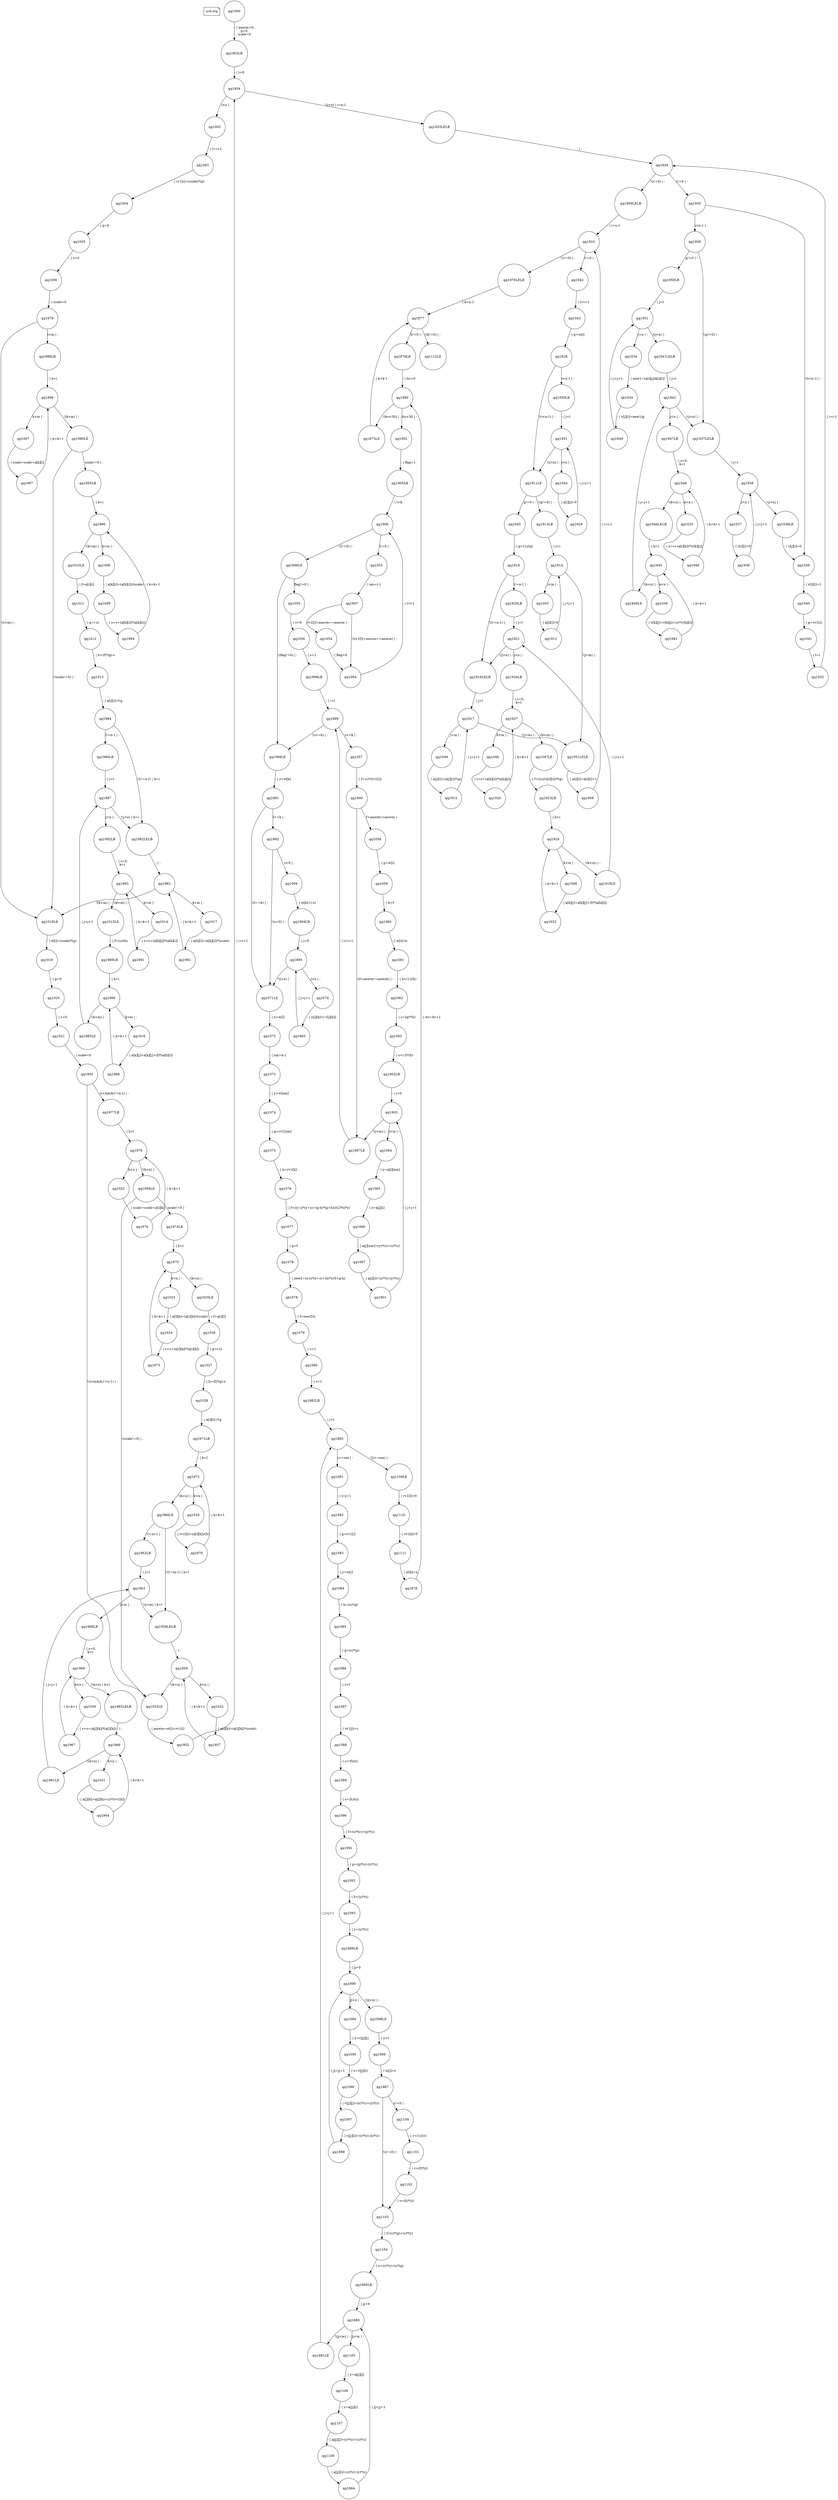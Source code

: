 digraph fsmdIndot {

"svd.org" [shape=note];
qq1000 [shape=circle];
qq1953LB [shape=circle];
qq1000 -> qq1953LB [label="- | anorm=0,\ng=0,\nscale=0"];
qq1002 [shape=circle];
qq1003 [shape=circle];
qq1002 -> qq1003 [label="- | l=i+1"];
qq1003 [shape=circle];
qq1004 [shape=circle];
qq1003 -> qq1004 [label="- | rv1[i]=(scale)*(g)"];
qq1004 [shape=circle];
qq1005 [shape=circle];
qq1004 -> qq1005 [label="- | g=0"];
qq1005 [shape=circle];
qq1006 [shape=circle];
qq1005 -> qq1006 [label="- | s=0"];
qq1006 [shape=circle];
qq1979 [shape=circle];
qq1006 -> qq1979 [label="- | scale=0"];
qq1007 [shape=circle];
qq1997 [shape=circle];
qq1007 -> qq1997 [label="- | scale=scale+a[k][i]"];
qq1008 [shape=circle];
qq1009 [shape=circle];
qq1008 -> qq1009 [label="- | a[k][i]=(a[k][i])/(scale)"];
qq1009 [shape=circle];
qq1994 [shape=circle];
qq1009 -> qq1994 [label="- | s=s+(a[k][i])*(a[k][i])"];
qq1010LE [shape=circle];
qq1011 [shape=circle];
qq1010LE -> qq1011 [label="- | f=a[i][i]"];
qq1011 [shape=circle];
qq1012 [shape=circle];
qq1011 -> qq1012 [label="- | g=(-s)"];
qq1012 [shape=circle];
qq1013 [shape=circle];
qq1012 -> qq1013 [label="- | h=(f)*(g)-s"];
qq1013 [shape=circle];
qq1984 [shape=circle];
qq1013 -> qq1984 [label="- | a[i][i]=f-g"];
qq1014 [shape=circle];
qq1991 [shape=circle];
qq1014 -> qq1991 [label="- | s=s+(a[k][j])*(a[k][i])"];
qq1015LE [shape=circle];
qq1989LB [shape=circle];
qq1015LE -> qq1989LB [label="- | f=(s)/(h)"];
qq1016 [shape=circle];
qq1988 [shape=circle];
qq1016 -> qq1988 [label="- | a[k][j]=a[k][j]+(f)*(a[k][i])"];
qq1017 [shape=circle];
qq1981 [shape=circle];
qq1017 -> qq1981 [label="- | a[k][i]=(a[k][i])*(scale)"];
qq1018LE [shape=circle];
qq1019 [shape=circle];
qq1018LE -> qq1019 [label="- | w[i]=(scale)*(g)"];
qq1019 [shape=circle];
qq1020 [shape=circle];
qq1019 -> qq1020 [label="- | g=0"];
qq1020 [shape=circle];
qq1021 [shape=circle];
qq1020 -> qq1021 [label="- | s=0"];
qq1021 [shape=circle];
qq1955 [shape=circle];
qq1021 -> qq1955 [label="- | scale=0"];
qq1022 [shape=circle];
qq1976 [shape=circle];
qq1022 -> qq1976 [label="- | scale=scale+a[i][k]"];
qq1023 [shape=circle];
qq1024 [shape=circle];
qq1023 -> qq1024 [label="- | a[i][k]=(a[i][k])/(scale)"];
qq1024 [shape=circle];
qq1973 [shape=circle];
qq1024 -> qq1973 [label="- | s=s+(a[i][k])*(a[i][k])"];
qq1025LE [shape=circle];
qq1026 [shape=circle];
qq1025LE -> qq1026 [label="- | f=a[i][l]"];
qq1026 [shape=circle];
qq1027 [shape=circle];
qq1026 -> qq1027 [label="- | g=(-s)"];
qq1027 [shape=circle];
qq1028 [shape=circle];
qq1027 -> qq1028 [label="- | h=(f)*(g)-s"];
qq1028 [shape=circle];
qq1971LB [shape=circle];
qq1028 -> qq1971LB [label="- | a[i][l]=f-g"];
qq1029 [shape=circle];
qq1970 [shape=circle];
qq1029 -> qq1970 [label="- | rv1[k]=(a[i][k])/(h)"];
qq1030 [shape=circle];
qq1967 [shape=circle];
qq1030 -> qq1967 [label="- | s=s+(a[j][k])*(a[i][k])"];
qq1031 [shape=circle];
qq1964 [shape=circle];
qq1031 -> qq1964 [label="- | a[j][k]=a[j][k]+(s)*(rv1[k])"];
qq1032 [shape=circle];
qq1957 [shape=circle];
qq1032 -> qq1957 [label="- | a[i][k]=(a[i][k])*(scale)"];
qq1033LE [shape=circle];
qq1952 [shape=circle];
qq1033LE -> qq1952 [label="- | anorm=w[i]+rv1[i]"];
qq1034 [shape=circle];
qk1034 [shape=circle];
qq1034 -> qk1034 [label="- | new1=(a[i][j]/a[i][l])"];
qk1034 [shape=circle];
qq1949 [shape=circle];
qk1034 -> qq1949 [label="- | v[j][i]=new1/g"];
qq1035 [shape=circle];
qq1946 [shape=circle];
qq1035 -> qq1946 [label="- | s=s+(a[i][k])*(v[k][j])"];
qq1036 [shape=circle];
qq1943 [shape=circle];
qq1036 -> qq1943 [label="- | v[k][j]=v[k][j]+(s)*(v[k][i])"];
qq1037 [shape=circle];
qq1936 [shape=circle];
qq1037 -> qq1936 [label="- | v[i][j]=0"];
qq1038LE [shape=circle];
qq1039 [shape=circle];
qq1038LE -> qq1039 [label="- | v[j][i]=0"];
qq1039 [shape=circle];
qq1040 [shape=circle];
qq1039 -> qq1040 [label="- | v[i][i]=1"];
qq1040 [shape=circle];
qq1041 [shape=circle];
qq1040 -> qq1041 [label="- | g=rv1[i]"];
qq1041 [shape=circle];
qq1932 [shape=circle];
qq1041 -> qq1932 [label="- | l=i"];
qq1042 [shape=circle];
qq1043 [shape=circle];
qq1042 -> qq1043 [label="- | l=i+1"];
qq1043 [shape=circle];
qq1928 [shape=circle];
qq1043 -> qq1928 [label="- | g=w[i]"];
qq1044 [shape=circle];
qq1929 [shape=circle];
qq1044 -> qq1929 [label="- | a[i][j]=0"];
qq1045 [shape=circle];
qq1918 [shape=circle];
qq1045 -> qq1918 [label="- | g=(1)/(g)"];
qq1046 [shape=circle];
qq1925 [shape=circle];
qq1046 -> qq1925 [label="- | s=s+(a[k][i])*(a[k][j])"];
qq1047LE [shape=circle];
qq1923LB [shape=circle];
qq1047LE -> qq1923LB [label="- | f=((s)/(a[i][i]))*(g)"];
qq1048 [shape=circle];
qq1922 [shape=circle];
qq1048 -> qq1922 [label="- | a[k][j]=a[k][j]+(f)*(a[k][i])"];
qq1049 [shape=circle];
qq1915 [shape=circle];
qq1049 -> qq1915 [label="- | a[j][i]=(a[j][i])*(g)"];
qq1050 [shape=circle];
qq1912 [shape=circle];
qq1050 -> qq1912 [label="- | a[j][i]=0"];
qq1051LELE [shape=circle];
qq1908 [shape=circle];
qq1051LELE -> qq1908 [label="- | a[i][i]=a[i][i]+1"];
qq1052 [shape=circle];
qq1905LB [shape=circle];
qq1052 -> qq1905LB [label="- | flag=1"];
qq1053 [shape=circle];
qq1907 [shape=circle];
qq1053 -> qq1907 [label="- | nm=l-1"];
qq1054 [shape=circle];
qq1904 [shape=circle];
qq1054 -> qq1904 [label="- | flag=0"];
qq1055 [shape=circle];
qq1056 [shape=circle];
qq1055 -> qq1056 [label="- | c=0"];
qq1056 [shape=circle];
qq1898LB [shape=circle];
qq1056 -> qq1898LB [label="- | s=1"];
qq1057 [shape=circle];
qq1900 [shape=circle];
qq1057 -> qq1900 [label="- | f=(s)*(rv1[i])"];
qq1058 [shape=circle];
qq1059 [shape=circle];
qq1058 -> qq1059 [label="- | g=w[i]"];
qq1059 [shape=circle];
qq1060 [shape=circle];
qq1059 -> qq1060 [label="- | h=f"];
qq1060 [shape=circle];
qq1061 [shape=circle];
qq1060 -> qq1061 [label="- | w[i]=h"];
qq1061 [shape=circle];
qq1062 [shape=circle];
qq1061 -> qq1062 [label="- | h=(1)/(h)"];
qq1062 [shape=circle];
qq1063 [shape=circle];
qq1062 -> qq1063 [label="- | c=(g)*(h)"];
qq1063 [shape=circle];
qq1902LB [shape=circle];
qq1063 -> qq1902LB [label="- | s=(-f)*(h)"];
qq1064 [shape=circle];
qq1065 [shape=circle];
qq1064 -> qq1065 [label="- | y=a[j][nm]"];
qq1065 [shape=circle];
qq1066 [shape=circle];
qq1065 -> qq1066 [label="- | z=a[j][i]"];
qq1066 [shape=circle];
qq1067 [shape=circle];
qq1066 -> qq1067 [label="- | a[j][nm]=(y)*(c)+(z)*(s)"];
qq1067 [shape=circle];
qq1901 [shape=circle];
qq1067 -> qq1901 [label="- | a[j][i]=(z)*(c)-(y)*(s)"];
qq1068LE [shape=circle];
qq1891 [shape=circle];
qq1068LE -> qq1891 [label="- | z=w[k]"];
qq1069 [shape=circle];
qq1894LB [shape=circle];
qq1069 -> qq1894LB [label="- | w[k]=(-z)"];
qq1070 [shape=circle];
qq1893 [shape=circle];
qq1070 -> qq1893 [label="- | v[j][k]=(-v[j][k])"];
qq1071LE [shape=circle];
qq1072 [shape=circle];
qq1071LE -> qq1072 [label="- | x=w[l]"];
qq1072 [shape=circle];
qq1073 [shape=circle];
qq1072 -> qq1073 [label="- | nm=k-1"];
qq1073 [shape=circle];
qq1074 [shape=circle];
qq1073 -> qq1074 [label="- | y=w[nm]"];
qq1074 [shape=circle];
qq1075 [shape=circle];
qq1074 -> qq1075 [label="- | g=rv1[nm]"];
qq1075 [shape=circle];
qq1076 [shape=circle];
qq1075 -> qq1076 [label="- | h=rv1[k]"];
qq1076 [shape=circle];
qq1077 [shape=circle];
qq1076 -> qq1077 [label="- | f=((y-z)*(y+z)+(g-h)*(g+h))/((2*h)*y)"];
qq1077 [shape=circle];
qq1078 [shape=circle];
qq1077 -> qq1078 [label="- | g=f"];
qq1078 [shape=circle];
qk1078 [shape=circle];
qq1078 -> qk1078 [label="- | new2=(x-z)*(x+z)+(h)*y/(f+g-h)"];
qk1078 [shape=circle];
qq1079 [shape=circle];
qk1078 -> qq1079 [label="- | f=new2/x"];
qq1079 [shape=circle];
qq1080 [shape=circle];
qq1079 -> qq1080 [label="- | c=1"];
qq1080 [shape=circle];
qq1882LB [shape=circle];
qq1080 -> qq1882LB [label="- | s=1"];
qq1081 [shape=circle];
qq1082 [shape=circle];
qq1081 -> qq1082 [label="- | i=j+1"];
qq1082 [shape=circle];
qq1083 [shape=circle];
qq1082 -> qq1083 [label="- | g=rv1[i]"];
qq1083 [shape=circle];
qq1084 [shape=circle];
qq1083 -> qq1084 [label="- | y=w[i]"];
qq1084 [shape=circle];
qq1085 [shape=circle];
qq1084 -> qq1085 [label="- | h=(s)*(g)"];
qq1085 [shape=circle];
qq1086 [shape=circle];
qq1085 -> qq1086 [label="- | g=(c)*(g)"];
qq1086 [shape=circle];
qq1087 [shape=circle];
qq1086 -> qq1087 [label="- | z=f"];
qq1087 [shape=circle];
qq1088 [shape=circle];
qq1087 -> qq1088 [label="- | rv1[j]=z"];
qq1088 [shape=circle];
qq1089 [shape=circle];
qq1088 -> qq1089 [label="- | c=(f)/(z)"];
qq1089 [shape=circle];
qq1090 [shape=circle];
qq1089 -> qq1090 [label="- | s=(h)/(z)"];
qq1090 [shape=circle];
qq1091 [shape=circle];
qq1090 -> qq1091 [label="- | f=(x)*(c)+(g)*(s)"];
qq1091 [shape=circle];
qq1092 [shape=circle];
qq1091 -> qq1092 [label="- | g=(g)*(c)-(x)*(s)"];
qq1092 [shape=circle];
qq1093 [shape=circle];
qq1092 -> qq1093 [label="- | h=(y)*(s)"];
qq1093 [shape=circle];
qq1889LB [shape=circle];
qq1093 -> qq1889LB [label="- | y=(y)*(c)"];
qq1094 [shape=circle];
qq1095 [shape=circle];
qq1094 -> qq1095 [label="- | x=v[jj][j]"];
qq1095 [shape=circle];
qq1096 [shape=circle];
qq1095 -> qq1096 [label="- | z=v[jj][i]"];
qq1096 [shape=circle];
qq1097 [shape=circle];
qq1096 -> qq1097 [label="- | v[jj][j]=(x)*(c)+(z)*(s)"];
qq1097 [shape=circle];
qq1888 [shape=circle];
qq1097 -> qq1888 [label="- | v[jj][i]=(z)*(c)-(x)*(s)"];
qq1098LE [shape=circle];
qq1099 [shape=circle];
qq1098LE -> qq1099 [label="- | z=f"];
qq1099 [shape=circle];
qq1887 [shape=circle];
qq1099 -> qq1887 [label="- | w[j]=z"];
qq1100 [shape=circle];
qq1101 [shape=circle];
qq1100 -> qq1101 [label="- | z=(1)/(z)"];
qq1101 [shape=circle];
qq1102 [shape=circle];
qq1101 -> qq1102 [label="- | c=(f)*(z)"];
qq1102 [shape=circle];
qq1103 [shape=circle];
qq1102 -> qq1103 [label="- | s=(h)*(z)"];
qq1103 [shape=circle];
qq1104 [shape=circle];
qq1103 -> qq1104 [label="- | f=(c)*(g)+(s)*(y)"];
qq1104 [shape=circle];
qq1885LB [shape=circle];
qq1104 -> qq1885LB [label="- | x=(c)*(y)-(s)*(g)"];
qq1105 [shape=circle];
qq1106 [shape=circle];
qq1105 -> qq1106 [label="- | y=a[jj][j]"];
qq1106 [shape=circle];
qq1107 [shape=circle];
qq1106 -> qq1107 [label="- | z=a[jj][i]"];
qq1107 [shape=circle];
qq1108 [shape=circle];
qq1107 -> qq1108 [label="- | a[jj][j]=(y)*(c)+(z)*(s)"];
qq1108 [shape=circle];
qq1884 [shape=circle];
qq1108 -> qq1884 [label="- | a[jj][i]=(z)*(c)-(y)*(s)"];
qq1109LE [shape=circle];
qq1110 [shape=circle];
qq1109LE -> qq1110 [label="- | rv1[l]=0"];
qq1110 [shape=circle];
qq1111 [shape=circle];
qq1110 -> qq1111 [label="- | rv1[k]=f"];
qq1111 [shape=circle];
qq1878 [shape=circle];
qq1111 -> qq1878 [label="- | w[k]=x"];
qq1875LE [shape=circle];
qq1877 [shape=circle];
qq1875LE -> qq1877 [label="- | k=k-1"];
qq1876LELB [shape=circle];
qq1877 [shape=circle];
qq1876LELB -> qq1877 [label="- | k=n-1"];
qq1877 [shape=circle];
qq1879LB [shape=circle];
qq1877 -> qq1879LB [label="k!=0 | -"];
qq1112LE [shape=circle];
qq1877 -> qq1112LE [label="!(k!=0) | -"];
qq1878 [shape=circle];
qq1880 [shape=circle];
qq1878 -> qq1880 [label="- | its=its+1"];
qq1879LB [shape=circle];
qq1880 [shape=circle];
qq1879LB -> qq1880 [label="- | its=0"];
qq1880 [shape=circle];
qq1052 [shape=circle];
qq1880 -> qq1052 [label="its<30 | -"];
qq1875LE [shape=circle];
qq1880 -> qq1875LE [label="!(its<30) | -"];
qq1881LE [shape=circle];
qq1883 [shape=circle];
qq1881LE -> qq1883 [label="- | j=j+1"];
qq1882LB [shape=circle];
qq1883 [shape=circle];
qq1882LB -> qq1883 [label="- | j=l"];
qq1883 [shape=circle];
qq1081 [shape=circle];
qq1883 -> qq1081 [label="j<=nm | -"];
qq1109LE [shape=circle];
qq1883 -> qq1109LE [label="!(j<=nm) | -"];
qq1884 [shape=circle];
qq1886 [shape=circle];
qq1884 -> qq1886 [label="- | jj=jj+1"];
qq1885LB [shape=circle];
qq1886 [shape=circle];
qq1885LB -> qq1886 [label="- | jj=0"];
qq1886 [shape=circle];
qq1105 [shape=circle];
qq1886 -> qq1105 [label="jj<m | -"];
qq1881LE [shape=circle];
qq1886 -> qq1881LE [label="!(jj<m) | -"];
qq1887 [shape=circle];
qq1100 [shape=circle];
qq1887 -> qq1100 [label="z!=0 | -"];
qq1103 [shape=circle];
qq1887 -> qq1103 [label="!(z!=0) | -"];
qq1888 [shape=circle];
qq1890 [shape=circle];
qq1888 -> qq1890 [label="- | jj=jj+1"];
qq1889LB [shape=circle];
qq1890 [shape=circle];
qq1889LB -> qq1890 [label="- | jj=0"];
qq1890 [shape=circle];
qq1094 [shape=circle];
qq1890 -> qq1094 [label="jj<n | -"];
qq1098LE [shape=circle];
qq1890 -> qq1098LE [label="!(jj<n) | -"];
qq1891 [shape=circle];
qq1892 [shape=circle];
qq1891 -> qq1892 [label="l==k | -"];
qq1071LE [shape=circle];
qq1891 -> qq1071LE [label="!(l==k) | -"];
qq1892 [shape=circle];
qq1069 [shape=circle];
qq1892 -> qq1069 [label="z<0 | -"];
qq1071LE [shape=circle];
qq1892 -> qq1071LE [label="!(z<0) | -"];
qq1893 [shape=circle];
qq1895 [shape=circle];
qq1893 -> qq1895 [label="- | j=j+1"];
qq1894LB [shape=circle];
qq1895 [shape=circle];
qq1894LB -> qq1895 [label="- | j=0"];
qq1895 [shape=circle];
qq1070 [shape=circle];
qq1895 -> qq1070 [label="j<n | -"];
qq1071LE [shape=circle];
qq1895 -> qq1071LE [label="!(j<n) | -"];
qq1896LE [shape=circle];
qq1055 [shape=circle];
qq1896LE -> qq1055 [label="flag!=0 | -"];
qq1068LE [shape=circle];
qq1896LE -> qq1068LE [label="!(flag!=0) | -"];
qq1897LE [shape=circle];
qq1899 [shape=circle];
qq1897LE -> qq1899 [label="- | i=i+1"];
qq1898LB [shape=circle];
qq1899 [shape=circle];
qq1898LB -> qq1899 [label="- | i=l"];
qq1899 [shape=circle];
qq1057 [shape=circle];
qq1899 -> qq1057 [label="i<=k | -"];
qq1068LE [shape=circle];
qq1899 -> qq1068LE [label="!(i<=k) | -"];
qq1900 [shape=circle];
qq1058 [shape=circle];
qq1900 -> qq1058 [label="f+anorm!=anorm | -"];
qq1897LE [shape=circle];
qq1900 -> qq1897LE [label="!(f+anorm!=anorm) | -"];
qq1901 [shape=circle];
qq1903 [shape=circle];
qq1901 -> qq1903 [label="- | j=j+1"];
qq1902LB [shape=circle];
qq1903 [shape=circle];
qq1902LB -> qq1903 [label="- | j=0"];
qq1903 [shape=circle];
qq1064 [shape=circle];
qq1903 -> qq1064 [label="j<m | -"];
qq1897LE [shape=circle];
qq1903 -> qq1897LE [label="!(j<m) | -"];
qq1904 [shape=circle];
qq1906 [shape=circle];
qq1904 -> qq1906 [label="- | l=l-1"];
qq1905LB [shape=circle];
qq1906 [shape=circle];
qq1905LB -> qq1906 [label="- | l=k"];
qq1906 [shape=circle];
qq1053 [shape=circle];
qq1906 -> qq1053 [label="l!=0 | -"];
qq1896LE [shape=circle];
qq1906 -> qq1896LE [label="!(l!=0) | -"];
qq1907 [shape=circle];
qq1054 [shape=circle];
qq1907 -> qq1054 [label="rv1[l]+anorm==anorm | -"];
qq1904 [shape=circle];
qq1907 -> qq1904 [label="!(rv1[l]+anorm==anorm) | -"];
qq1908 [shape=circle];
qq1910 [shape=circle];
qq1908 -> qq1910 [label="- | i=i-1"];
qq1909LELB [shape=circle];
qq1910 [shape=circle];
qq1909LELB -> qq1910 [label="- | i=n-1"];
qq1910 [shape=circle];
qq1042 [shape=circle];
qq1910 -> qq1042 [label="i!=0 | -"];
qq1876LELB [shape=circle];
qq1910 -> qq1876LELB [label="!(i!=0) | -"];
qq1911LE [shape=circle];
qq1045 [shape=circle];
qq1911LE -> qq1045 [label="g!=0 | -"];
qq1913LB [shape=circle];
qq1911LE -> qq1913LB [label="!(g!=0) | -"];
qq1912 [shape=circle];
qq1914 [shape=circle];
qq1912 -> qq1914 [label="- | j=j+1"];
qq1913LB [shape=circle];
qq1914 [shape=circle];
qq1913LB -> qq1914 [label="- | j=i"];
qq1914 [shape=circle];
qq1050 [shape=circle];
qq1914 -> qq1050 [label="j<m | -"];
qq1051LELE [shape=circle];
qq1914 -> qq1051LELE [label="!(j<m) | -"];
qq1915 [shape=circle];
qq1917 [shape=circle];
qq1915 -> qq1917 [label="- | j=j+1"];
qq1916LELB [shape=circle];
qq1917 [shape=circle];
qq1916LELB -> qq1917 [label="- | j=i"];
qq1917 [shape=circle];
qq1049 [shape=circle];
qq1917 -> qq1049 [label="j<m | -"];
qq1051LELE [shape=circle];
qq1917 -> qq1051LELE [label="!(j<m) | -"];
qq1918 [shape=circle];
qq1920LB [shape=circle];
qq1918 -> qq1920LB [label="i!=n-1 | -"];
qq1916LELB [shape=circle];
qq1918 -> qq1916LELB [label="!(i!=n-1) | -"];
qq1919LE [shape=circle];
qq1921 [shape=circle];
qq1919LE -> qq1921 [label="- | j=j+1"];
qq1920LB [shape=circle];
qq1921 [shape=circle];
qq1920LB -> qq1921 [label="- | j=l"];
qq1921 [shape=circle];
qq1926LB [shape=circle];
qq1921 -> qq1926LB [label="j<n | -"];
qq1916LELB [shape=circle];
qq1921 -> qq1916LELB [label="!(j<n) | -"];
qq1922 [shape=circle];
qq1924 [shape=circle];
qq1922 -> qq1924 [label="- | k=k+1"];
qq1923LB [shape=circle];
qq1924 [shape=circle];
qq1923LB -> qq1924 [label="- | k=i"];
qq1924 [shape=circle];
qq1048 [shape=circle];
qq1924 -> qq1048 [label="k<m | -"];
qq1919LE [shape=circle];
qq1924 -> qq1919LE [label="!(k<m) | -"];
qq1925 [shape=circle];
qq1927 [shape=circle];
qq1925 -> qq1927 [label="- | k=k+1"];
qq1926LB [shape=circle];
qq1927 [shape=circle];
qq1926LB -> qq1927 [label="- | s=0,\nk=l"];
qq1927 [shape=circle];
qq1046 [shape=circle];
qq1927 -> qq1046 [label="k<m | -"];
qq1047LE [shape=circle];
qq1927 -> qq1047LE [label="!(k<m) | -"];
qq1928 [shape=circle];
qq1930LB [shape=circle];
qq1928 -> qq1930LB [label="i<n-1 | -"];
qq1911LE [shape=circle];
qq1928 -> qq1911LE [label="!(i<n-1) | -"];
qq1929 [shape=circle];
qq1931 [shape=circle];
qq1929 -> qq1931 [label="- | j=j+1"];
qq1930LB [shape=circle];
qq1931 [shape=circle];
qq1930LB -> qq1931 [label="- | j=l"];
qq1931 [shape=circle];
qq1044 [shape=circle];
qq1931 -> qq1044 [label="j<n | -"];
qq1911LE [shape=circle];
qq1931 -> qq1911LE [label="!(j<n) | -"];
qq1932 [shape=circle];
qq1934 [shape=circle];
qq1932 -> qq1934 [label="- | i=i-1"];
qq1933LELB [shape=circle];
qq1934 [shape=circle];
qq1933LELB -> qq1934 [label="- | -"];
qq1934 [shape=circle];
qq1935 [shape=circle];
qq1934 -> qq1935 [label="i!=0 | -"];
qq1909LELB [shape=circle];
qq1934 -> qq1909LELB [label="!(i!=0) | -"];
qq1935 [shape=circle];
qq1939 [shape=circle];
qq1935 -> qq1939 [label="i<n-1 | -"];
qq1039 [shape=circle];
qq1935 -> qq1039 [label="!(i<n-1) | -"];
qq1936 [shape=circle];
qq1938 [shape=circle];
qq1936 -> qq1938 [label="- | j=j+1"];
qq1937LELB [shape=circle];
qq1938 [shape=circle];
qq1937LELB -> qq1938 [label="- | j=l"];
qq1938 [shape=circle];
qq1037 [shape=circle];
qq1938 -> qq1037 [label="j<n | -"];
qq1038LE [shape=circle];
qq1938 -> qq1038LE [label="!(j<n) | -"];
qq1939 [shape=circle];
qq1950LB [shape=circle];
qq1939 -> qq1950LB [label="g!=0 | -"];
qq1937LELB [shape=circle];
qq1939 -> qq1937LELB [label="!(g!=0) | -"];
qq1940LE [shape=circle];
qq1942 [shape=circle];
qq1940LE -> qq1942 [label="- | j=j+1"];
qq1941LELB [shape=circle];
qq1942 [shape=circle];
qq1941LELB -> qq1942 [label="- | j=l"];
qq1942 [shape=circle];
qq1947LB [shape=circle];
qq1942 -> qq1947LB [label="j<n | -"];
qq1937LELB [shape=circle];
qq1942 -> qq1937LELB [label="!(j<n) | -"];
qq1943 [shape=circle];
qq1945 [shape=circle];
qq1943 -> qq1945 [label="- | k=k+1"];
qq1944LELB [shape=circle];
qq1945 [shape=circle];
qq1944LELB -> qq1945 [label="- | k=l"];
qq1945 [shape=circle];
qq1036 [shape=circle];
qq1945 -> qq1036 [label="k<n | -"];
qq1940LE [shape=circle];
qq1945 -> qq1940LE [label="!(k<n) | -"];
qq1946 [shape=circle];
qq1948 [shape=circle];
qq1946 -> qq1948 [label="- | k=k+1"];
qq1947LB [shape=circle];
qq1948 [shape=circle];
qq1947LB -> qq1948 [label="- | s=0,\nk=l"];
qq1948 [shape=circle];
qq1035 [shape=circle];
qq1948 -> qq1035 [label="k<n | -"];
qq1944LELB [shape=circle];
qq1948 -> qq1944LELB [label="!(k<n) | -"];
qq1949 [shape=circle];
qq1951 [shape=circle];
qq1949 -> qq1951 [label="- | j=j+1"];
qq1950LB [shape=circle];
qq1951 [shape=circle];
qq1950LB -> qq1951 [label="- | j=l"];
qq1951 [shape=circle];
qq1034 [shape=circle];
qq1951 -> qq1034 [label="j<n | -"];
qq1941LELB [shape=circle];
qq1951 -> qq1941LELB [label="!(j<n) | -"];
qq1952 [shape=circle];
qq1954 [shape=circle];
qq1952 -> qq1954 [label="- | i=i+1"];
qq1953LB [shape=circle];
qq1954 [shape=circle];
qq1953LB -> qq1954 [label="- | i=0"];
qq1954 [shape=circle];
qq1002 [shape=circle];
qq1954 -> qq1002 [label="i<n | -"];
qq1933LELB [shape=circle];
qq1954 -> qq1933LELB [label="!(i<n) | i=n-1"];
qq1955 [shape=circle];
qq1977LB [shape=circle];
qq1955 -> qq1977LB [label="(i<m&&i!=n-1) | -"];
qq1033LE [shape=circle];
qq1955 -> qq1033LE [label="!(i<m&&i!=n-1) | -"];
qq1956LE [shape=circle];
qq1974LB [shape=circle];
qq1956LE -> qq1974LB [label="scale!=0 | -"];
qq1033LE [shape=circle];
qq1956LE -> qq1033LE [label="!(scale!=0) | -"];
qq1957 [shape=circle];
qq1959 [shape=circle];
qq1957 -> qq1959 [label="- | k=k+1"];
qq1958LELB [shape=circle];
qq1959 [shape=circle];
qq1958LELB -> qq1959 [label="- | -"];
qq1959 [shape=circle];
qq1032 [shape=circle];
qq1959 -> qq1032 [label="k<n | -"];
qq1033LE [shape=circle];
qq1959 -> qq1033LE [label="!(k<n) | -"];
qq1960LE [shape=circle];
qq1962LB [shape=circle];
qq1960LE -> qq1962LB [label="i!=m-1 | -"];
qq1958LELB [shape=circle];
qq1960LE -> qq1958LELB [label="!(i!=m-1) | k=l"];
qq1961LE [shape=circle];
qq1963 [shape=circle];
qq1961LE -> qq1963 [label="- | j=j+1"];
qq1962LB [shape=circle];
qq1963 [shape=circle];
qq1962LB -> qq1963 [label="- | j=l"];
qq1963 [shape=circle];
qq1968LB [shape=circle];
qq1963 -> qq1968LB [label="j<m | -"];
qq1958LELB [shape=circle];
qq1963 -> qq1958LELB [label="!(j<m) | k=l"];
qq1964 [shape=circle];
qq1966 [shape=circle];
qq1964 -> qq1966 [label="- | k=k+1"];
qq1965LELB [shape=circle];
qq1966 [shape=circle];
qq1965LELB -> qq1966 [label="- | -"];
qq1966 [shape=circle];
qq1031 [shape=circle];
qq1966 -> qq1031 [label="k<n | -"];
qq1961LE [shape=circle];
qq1966 -> qq1961LE [label="!(k<n) | -"];
qq1967 [shape=circle];
qq1969 [shape=circle];
qq1967 -> qq1969 [label="- | k=k+1"];
qq1968LB [shape=circle];
qq1969 [shape=circle];
qq1968LB -> qq1969 [label="- | s=0,\nk=l"];
qq1969 [shape=circle];
qq1030 [shape=circle];
qq1969 -> qq1030 [label="k<n | -"];
qq1965LELB [shape=circle];
qq1969 -> qq1965LELB [label="!(k<n) | k=l"];
qq1970 [shape=circle];
qq1972 [shape=circle];
qq1970 -> qq1972 [label="- | k=k+1"];
qq1971LB [shape=circle];
qq1972 [shape=circle];
qq1971LB -> qq1972 [label="- | k=l"];
qq1972 [shape=circle];
qq1029 [shape=circle];
qq1972 -> qq1029 [label="k<n | -"];
qq1960LE [shape=circle];
qq1972 -> qq1960LE [label="!(k<n) | -"];
qq1973 [shape=circle];
qq1975 [shape=circle];
qq1973 -> qq1975 [label="- | k=k+1"];
qq1974LB [shape=circle];
qq1975 [shape=circle];
qq1974LB -> qq1975 [label="- | k=l"];
qq1975 [shape=circle];
qq1023 [shape=circle];
qq1975 -> qq1023 [label="k<n | -"];
qq1025LE [shape=circle];
qq1975 -> qq1025LE [label="!(k<n) | -"];
qq1976 [shape=circle];
qq1978 [shape=circle];
qq1976 -> qq1978 [label="- | k=k+1"];
qq1977LB [shape=circle];
qq1978 [shape=circle];
qq1977LB -> qq1978 [label="- | k=l"];
qq1978 [shape=circle];
qq1022 [shape=circle];
qq1978 -> qq1022 [label="k<n | -"];
qq1956LE [shape=circle];
qq1978 -> qq1956LE [label="!(k<n) | -"];
qq1979 [shape=circle];
qq1998LB [shape=circle];
qq1979 -> qq1998LB [label="i<m | -"];
qq1018LE [shape=circle];
qq1979 -> qq1018LE [label="!(i<m) | -"];
qq1980LE [shape=circle];
qq1995LB [shape=circle];
qq1980LE -> qq1995LB [label="scale!=0 | -"];
qq1018LE [shape=circle];
qq1980LE -> qq1018LE [label="!(scale!=0) | -"];
qq1981 [shape=circle];
qq1983 [shape=circle];
qq1981 -> qq1983 [label="- | k=k+1"];
qq1982LELB [shape=circle];
qq1983 [shape=circle];
qq1982LELB -> qq1983 [label="- | -"];
qq1983 [shape=circle];
qq1017 [shape=circle];
qq1983 -> qq1017 [label="k<m | -"];
qq1018LE [shape=circle];
qq1983 -> qq1018LE [label="!(k<m) | -"];
qq1984 [shape=circle];
qq1986LB [shape=circle];
qq1984 -> qq1986LB [label="i!=n-1 | -"];
qq1982LELB [shape=circle];
qq1984 -> qq1982LELB [label="!(i!=n-1) | k=i"];
qq1985LE [shape=circle];
qq1987 [shape=circle];
qq1985LE -> qq1987 [label="- | j=j+1"];
qq1986LB [shape=circle];
qq1987 [shape=circle];
qq1986LB -> qq1987 [label="- | j=l"];
qq1987 [shape=circle];
qq1992LB [shape=circle];
qq1987 -> qq1992LB [label="j<n | -"];
qq1982LELB [shape=circle];
qq1987 -> qq1982LELB [label="!(j<n) | k=i"];
qq1988 [shape=circle];
qq1990 [shape=circle];
qq1988 -> qq1990 [label="- | k=k+1"];
qq1989LB [shape=circle];
qq1990 [shape=circle];
qq1989LB -> qq1990 [label="- | k=i"];
qq1990 [shape=circle];
qq1016 [shape=circle];
qq1990 -> qq1016 [label="k<m | -"];
qq1985LE [shape=circle];
qq1990 -> qq1985LE [label="!(k<m) | -"];
qq1991 [shape=circle];
qq1993 [shape=circle];
qq1991 -> qq1993 [label="- | k=k+1"];
qq1992LB [shape=circle];
qq1993 [shape=circle];
qq1992LB -> qq1993 [label="- | s=0,\nk=i"];
qq1993 [shape=circle];
qq1014 [shape=circle];
qq1993 -> qq1014 [label="k<m | -"];
qq1015LE [shape=circle];
qq1993 -> qq1015LE [label="!(k<m) | -"];
qq1994 [shape=circle];
qq1996 [shape=circle];
qq1994 -> qq1996 [label="- | k=k+1"];
qq1995LB [shape=circle];
qq1996 [shape=circle];
qq1995LB -> qq1996 [label="- | k=i"];
qq1996 [shape=circle];
qq1008 [shape=circle];
qq1996 -> qq1008 [label="k<m | -"];
qq1010LE [shape=circle];
qq1996 -> qq1010LE [label="!(k<m) | -"];
qq1997 [shape=circle];
qq1999 [shape=circle];
qq1997 -> qq1999 [label="- | k=k+1"];
qq1998LB [shape=circle];
qq1999 [shape=circle];
qq1998LB -> qq1999 [label="- | k=i"];
qq1999 [shape=circle];
qq1007 [shape=circle];
qq1999 -> qq1007 [label="k<m | -"];
qq1980LE [shape=circle];
qq1999 -> qq1980LE [label="!(k<m) | -"];

}
